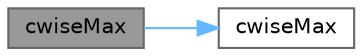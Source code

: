 digraph "cwiseMax"
{
 // LATEX_PDF_SIZE
  bgcolor="transparent";
  edge [fontname=Helvetica,fontsize=10,labelfontname=Helvetica,labelfontsize=10];
  node [fontname=Helvetica,fontsize=10,shape=box,height=0.2,width=0.4];
  rankdir="LR";
  Node1 [id="Node000001",label="cwiseMax",height=0.2,width=0.4,color="gray40", fillcolor="grey60", style="filled", fontcolor="black",tooltip=" "];
  Node1 -> Node2 [id="edge2_Node000001_Node000002",color="steelblue1",style="solid",tooltip=" "];
  Node2 [id="Node000002",label="cwiseMax",height=0.2,width=0.4,color="grey40", fillcolor="white", style="filled",URL="$_matrix_cwise_binary_ops_8h.html#ac63096e9c5c8153108adc3b3ecf05bd4",tooltip=" "];
}
